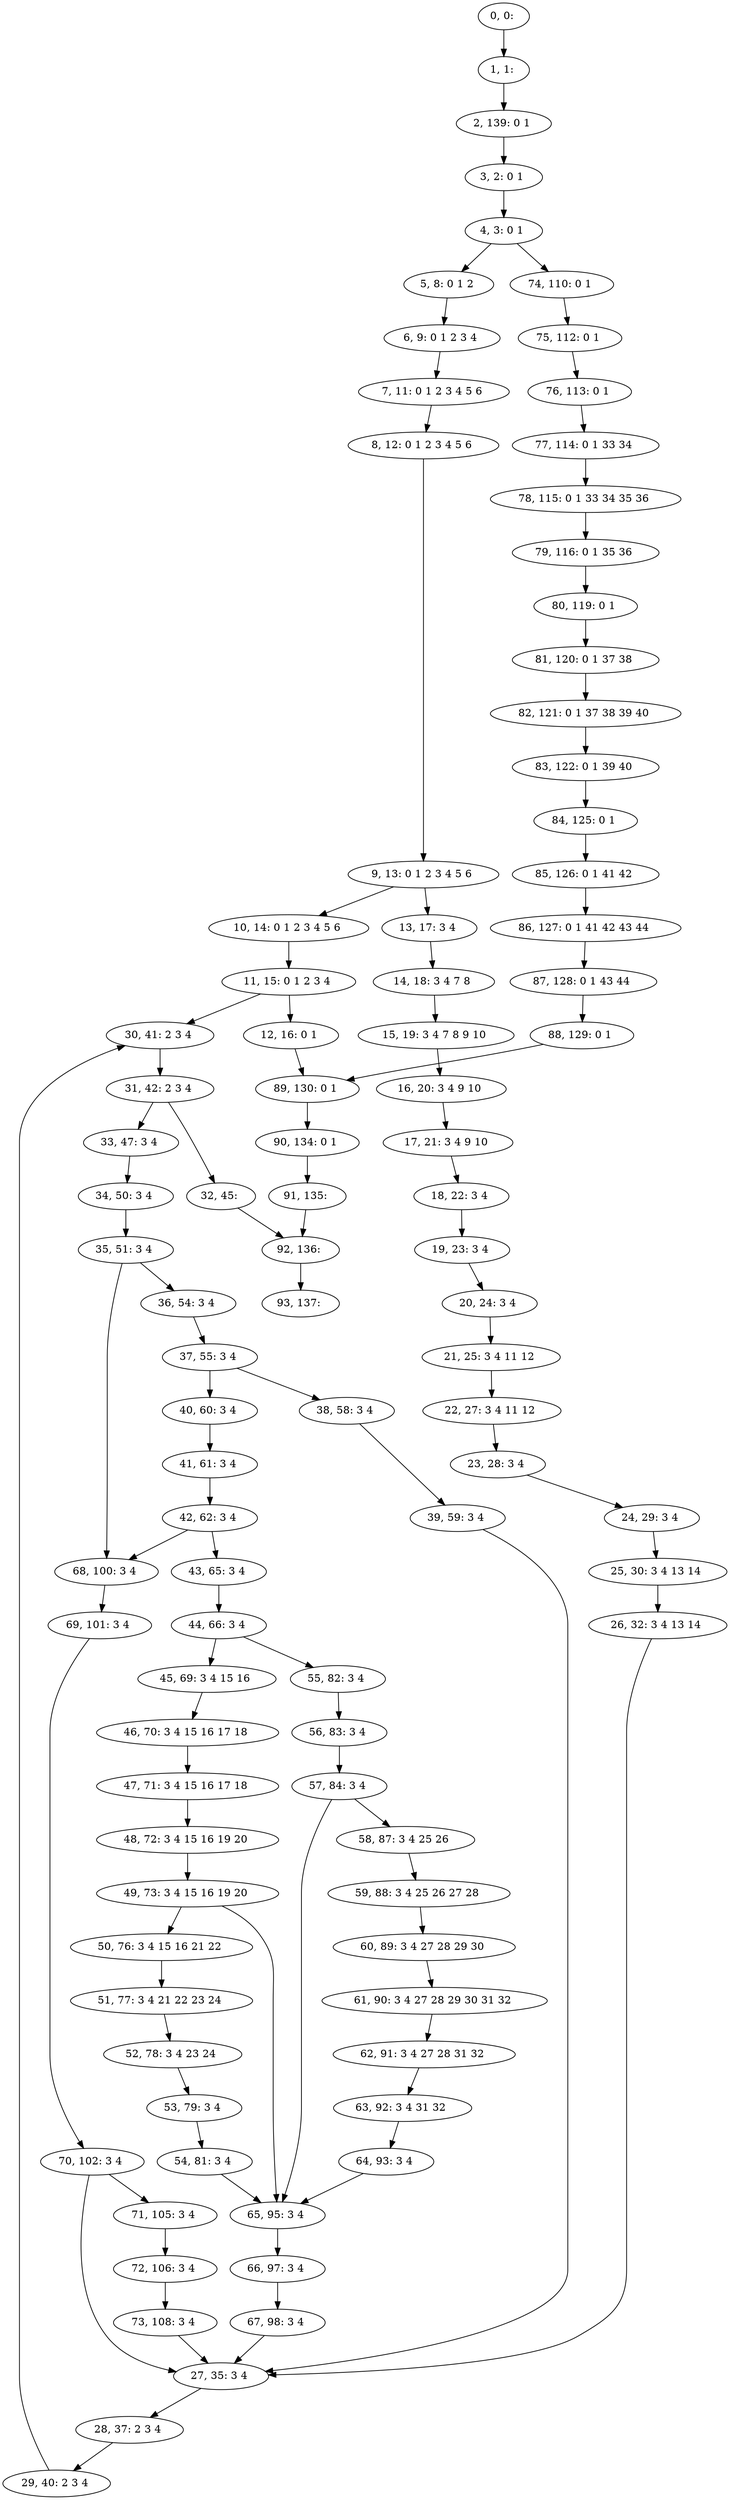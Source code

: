 digraph G {
0[label="0, 0: "];
1[label="1, 1: "];
2[label="2, 139: 0 1 "];
3[label="3, 2: 0 1 "];
4[label="4, 3: 0 1 "];
5[label="5, 8: 0 1 2 "];
6[label="6, 9: 0 1 2 3 4 "];
7[label="7, 11: 0 1 2 3 4 5 6 "];
8[label="8, 12: 0 1 2 3 4 5 6 "];
9[label="9, 13: 0 1 2 3 4 5 6 "];
10[label="10, 14: 0 1 2 3 4 5 6 "];
11[label="11, 15: 0 1 2 3 4 "];
12[label="12, 16: 0 1 "];
13[label="13, 17: 3 4 "];
14[label="14, 18: 3 4 7 8 "];
15[label="15, 19: 3 4 7 8 9 10 "];
16[label="16, 20: 3 4 9 10 "];
17[label="17, 21: 3 4 9 10 "];
18[label="18, 22: 3 4 "];
19[label="19, 23: 3 4 "];
20[label="20, 24: 3 4 "];
21[label="21, 25: 3 4 11 12 "];
22[label="22, 27: 3 4 11 12 "];
23[label="23, 28: 3 4 "];
24[label="24, 29: 3 4 "];
25[label="25, 30: 3 4 13 14 "];
26[label="26, 32: 3 4 13 14 "];
27[label="27, 35: 3 4 "];
28[label="28, 37: 2 3 4 "];
29[label="29, 40: 2 3 4 "];
30[label="30, 41: 2 3 4 "];
31[label="31, 42: 2 3 4 "];
32[label="32, 45: "];
33[label="33, 47: 3 4 "];
34[label="34, 50: 3 4 "];
35[label="35, 51: 3 4 "];
36[label="36, 54: 3 4 "];
37[label="37, 55: 3 4 "];
38[label="38, 58: 3 4 "];
39[label="39, 59: 3 4 "];
40[label="40, 60: 3 4 "];
41[label="41, 61: 3 4 "];
42[label="42, 62: 3 4 "];
43[label="43, 65: 3 4 "];
44[label="44, 66: 3 4 "];
45[label="45, 69: 3 4 15 16 "];
46[label="46, 70: 3 4 15 16 17 18 "];
47[label="47, 71: 3 4 15 16 17 18 "];
48[label="48, 72: 3 4 15 16 19 20 "];
49[label="49, 73: 3 4 15 16 19 20 "];
50[label="50, 76: 3 4 15 16 21 22 "];
51[label="51, 77: 3 4 21 22 23 24 "];
52[label="52, 78: 3 4 23 24 "];
53[label="53, 79: 3 4 "];
54[label="54, 81: 3 4 "];
55[label="55, 82: 3 4 "];
56[label="56, 83: 3 4 "];
57[label="57, 84: 3 4 "];
58[label="58, 87: 3 4 25 26 "];
59[label="59, 88: 3 4 25 26 27 28 "];
60[label="60, 89: 3 4 27 28 29 30 "];
61[label="61, 90: 3 4 27 28 29 30 31 32 "];
62[label="62, 91: 3 4 27 28 31 32 "];
63[label="63, 92: 3 4 31 32 "];
64[label="64, 93: 3 4 "];
65[label="65, 95: 3 4 "];
66[label="66, 97: 3 4 "];
67[label="67, 98: 3 4 "];
68[label="68, 100: 3 4 "];
69[label="69, 101: 3 4 "];
70[label="70, 102: 3 4 "];
71[label="71, 105: 3 4 "];
72[label="72, 106: 3 4 "];
73[label="73, 108: 3 4 "];
74[label="74, 110: 0 1 "];
75[label="75, 112: 0 1 "];
76[label="76, 113: 0 1 "];
77[label="77, 114: 0 1 33 34 "];
78[label="78, 115: 0 1 33 34 35 36 "];
79[label="79, 116: 0 1 35 36 "];
80[label="80, 119: 0 1 "];
81[label="81, 120: 0 1 37 38 "];
82[label="82, 121: 0 1 37 38 39 40 "];
83[label="83, 122: 0 1 39 40 "];
84[label="84, 125: 0 1 "];
85[label="85, 126: 0 1 41 42 "];
86[label="86, 127: 0 1 41 42 43 44 "];
87[label="87, 128: 0 1 43 44 "];
88[label="88, 129: 0 1 "];
89[label="89, 130: 0 1 "];
90[label="90, 134: 0 1 "];
91[label="91, 135: "];
92[label="92, 136: "];
93[label="93, 137: "];
0->1 ;
1->2 ;
2->3 ;
3->4 ;
4->5 ;
4->74 ;
5->6 ;
6->7 ;
7->8 ;
8->9 ;
9->10 ;
9->13 ;
10->11 ;
11->12 ;
11->30 ;
12->89 ;
13->14 ;
14->15 ;
15->16 ;
16->17 ;
17->18 ;
18->19 ;
19->20 ;
20->21 ;
21->22 ;
22->23 ;
23->24 ;
24->25 ;
25->26 ;
26->27 ;
27->28 ;
28->29 ;
29->30 ;
30->31 ;
31->32 ;
31->33 ;
32->92 ;
33->34 ;
34->35 ;
35->36 ;
35->68 ;
36->37 ;
37->38 ;
37->40 ;
38->39 ;
39->27 ;
40->41 ;
41->42 ;
42->43 ;
42->68 ;
43->44 ;
44->45 ;
44->55 ;
45->46 ;
46->47 ;
47->48 ;
48->49 ;
49->50 ;
49->65 ;
50->51 ;
51->52 ;
52->53 ;
53->54 ;
54->65 ;
55->56 ;
56->57 ;
57->58 ;
57->65 ;
58->59 ;
59->60 ;
60->61 ;
61->62 ;
62->63 ;
63->64 ;
64->65 ;
65->66 ;
66->67 ;
67->27 ;
68->69 ;
69->70 ;
70->71 ;
70->27 ;
71->72 ;
72->73 ;
73->27 ;
74->75 ;
75->76 ;
76->77 ;
77->78 ;
78->79 ;
79->80 ;
80->81 ;
81->82 ;
82->83 ;
83->84 ;
84->85 ;
85->86 ;
86->87 ;
87->88 ;
88->89 ;
89->90 ;
90->91 ;
91->92 ;
92->93 ;
}
